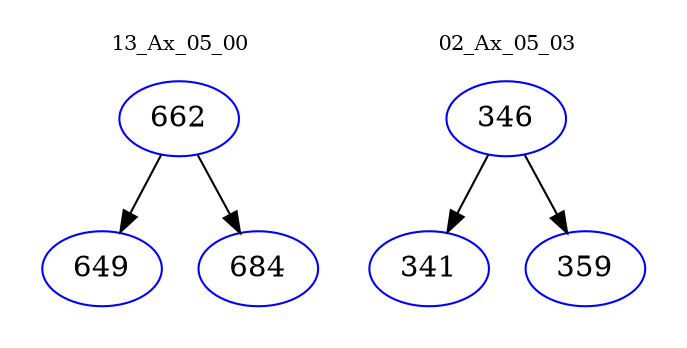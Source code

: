 digraph{
subgraph cluster_0 {
color = white
label = "13_Ax_05_00";
fontsize=10;
T0_662 [label="662", color="blue"]
T0_662 -> T0_649 [color="black"]
T0_649 [label="649", color="blue"]
T0_662 -> T0_684 [color="black"]
T0_684 [label="684", color="blue"]
}
subgraph cluster_1 {
color = white
label = "02_Ax_05_03";
fontsize=10;
T1_346 [label="346", color="blue"]
T1_346 -> T1_341 [color="black"]
T1_341 [label="341", color="blue"]
T1_346 -> T1_359 [color="black"]
T1_359 [label="359", color="blue"]
}
}
